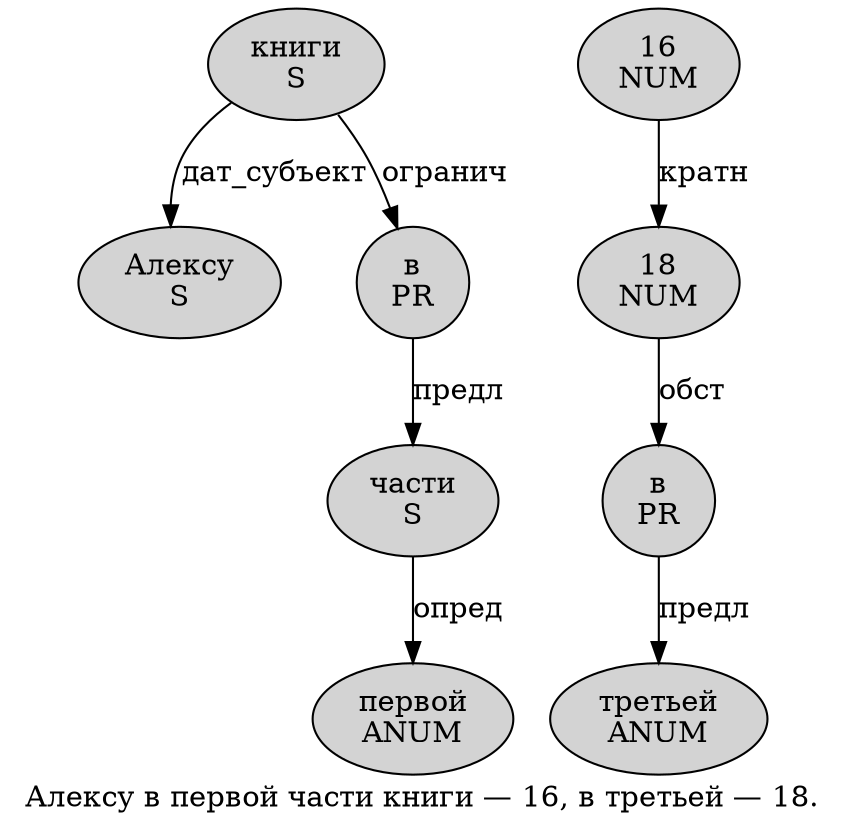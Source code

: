 digraph SENTENCE_3807 {
	graph [label="Алексу в первой части книги — 16, в третьей — 18."]
	node [style=filled]
		0 [label="Алексу
S" color="" fillcolor=lightgray penwidth=1 shape=ellipse]
		1 [label="в
PR" color="" fillcolor=lightgray penwidth=1 shape=ellipse]
		2 [label="первой
ANUM" color="" fillcolor=lightgray penwidth=1 shape=ellipse]
		3 [label="части
S" color="" fillcolor=lightgray penwidth=1 shape=ellipse]
		4 [label="книги
S" color="" fillcolor=lightgray penwidth=1 shape=ellipse]
		6 [label="16
NUM" color="" fillcolor=lightgray penwidth=1 shape=ellipse]
		8 [label="в
PR" color="" fillcolor=lightgray penwidth=1 shape=ellipse]
		9 [label="третьей
ANUM" color="" fillcolor=lightgray penwidth=1 shape=ellipse]
		11 [label="18
NUM" color="" fillcolor=lightgray penwidth=1 shape=ellipse]
			3 -> 2 [label="опред"]
			4 -> 0 [label="дат_субъект"]
			4 -> 1 [label="огранич"]
			11 -> 8 [label="обст"]
			8 -> 9 [label="предл"]
			1 -> 3 [label="предл"]
			6 -> 11 [label="кратн"]
}